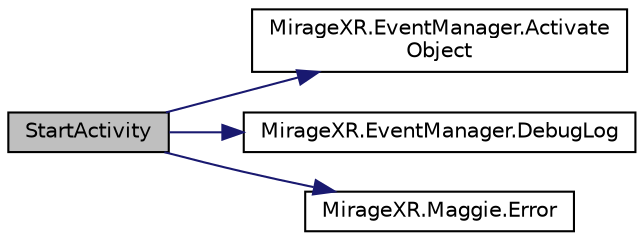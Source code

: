 digraph "StartActivity"
{
 // INTERACTIVE_SVG=YES
 // LATEX_PDF_SIZE
  edge [fontname="Helvetica",fontsize="10",labelfontname="Helvetica",labelfontsize="10"];
  node [fontname="Helvetica",fontsize="10",shape=record];
  rankdir="LR";
  Node1 [label="StartActivity",height=0.2,width=0.4,color="black", fillcolor="grey75", style="filled", fontcolor="black",tooltip="Starts the activity when workplace file parsing is completed."];
  Node1 -> Node2 [color="midnightblue",fontsize="10",style="solid",fontname="Helvetica"];
  Node2 [label="MirageXR.EventManager.Activate\lObject",height=0.2,width=0.4,color="black", fillcolor="white", style="filled",URL="$class_mirage_x_r_1_1_event_manager.html#a5feafd497e988b74316347be657d4af9",tooltip="Activates an object."];
  Node1 -> Node3 [color="midnightblue",fontsize="10",style="solid",fontname="Helvetica"];
  Node3 [label="MirageXR.EventManager.DebugLog",height=0.2,width=0.4,color="black", fillcolor="white", style="filled",URL="$class_mirage_x_r_1_1_event_manager.html#ac1632c3c1ea624d33ac079e9eee7f9b1",tooltip="Adds debug message to UI debug console and normal debug log."];
  Node1 -> Node4 [color="midnightblue",fontsize="10",style="solid",fontname="Helvetica"];
  Node4 [label="MirageXR.Maggie.Error",height=0.2,width=0.4,color="black", fillcolor="white", style="filled",URL="$class_mirage_x_r_1_1_maggie.html#a3801ac907906e50593a03a0fee695c23",tooltip="Speak out error message."];
}
